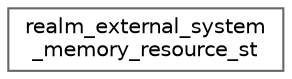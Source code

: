 digraph "Graphical Class Hierarchy"
{
 // LATEX_PDF_SIZE
  bgcolor="transparent";
  edge [fontname=Helvetica,fontsize=10,labelfontname=Helvetica,labelfontsize=10];
  node [fontname=Helvetica,fontsize=10,shape=box,height=0.2,width=0.4];
  rankdir="LR";
  Node0 [id="Node000000",label="realm_external_system\l_memory_resource_st",height=0.2,width=0.4,color="grey40", fillcolor="white", style="filled",URL="$structrealm__external__system__memory__resource__st.html",tooltip=" "];
}
